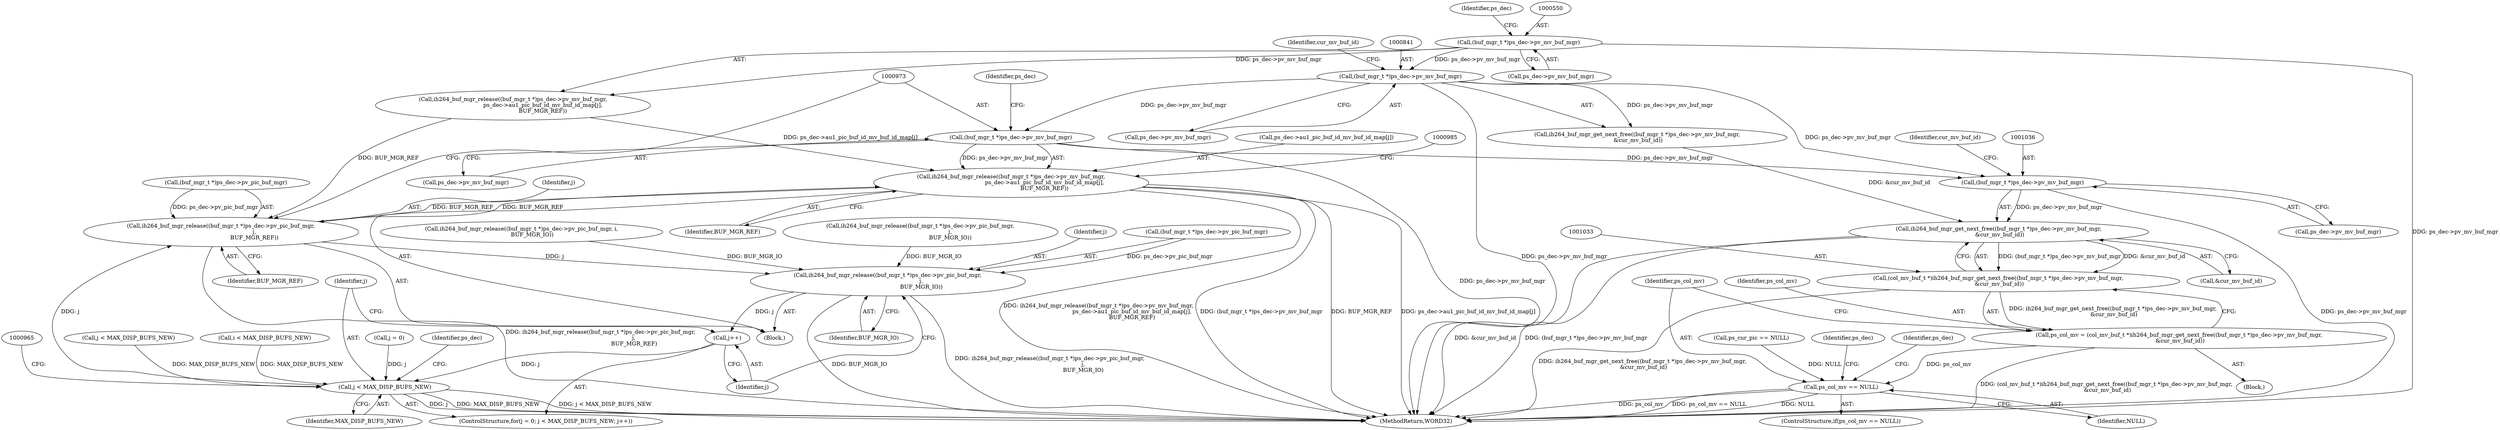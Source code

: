 digraph "0_Android_a78887bcffbc2995cf9ed72e0697acf560875e9e_3@pointer" {
"1000972" [label="(Call,(buf_mgr_t *)ps_dec->pv_mv_buf_mgr)"];
"1000840" [label="(Call,(buf_mgr_t *)ps_dec->pv_mv_buf_mgr)"];
"1000549" [label="(Call,(buf_mgr_t *)ps_dec->pv_mv_buf_mgr)"];
"1000971" [label="(Call,ih264_buf_mgr_release((buf_mgr_t *)ps_dec->pv_mv_buf_mgr,\n                                      ps_dec->au1_pic_buf_id_mv_buf_id_map[j],\n                                      BUF_MGR_REF))"];
"1000963" [label="(Call,ih264_buf_mgr_release((buf_mgr_t *)ps_dec->pv_pic_buf_mgr,\n                                      j,\n                                      BUF_MGR_REF))"];
"1000983" [label="(Call,ih264_buf_mgr_release((buf_mgr_t *)ps_dec->pv_pic_buf_mgr,\n                                      j,\n                                      BUF_MGR_IO))"];
"1000960" [label="(Call,j++)"];
"1000957" [label="(Call,j < MAX_DISP_BUFS_NEW)"];
"1001035" [label="(Call,(buf_mgr_t *)ps_dec->pv_mv_buf_mgr)"];
"1001034" [label="(Call,ih264_buf_mgr_get_next_free((buf_mgr_t *)ps_dec->pv_mv_buf_mgr,\n &cur_mv_buf_id))"];
"1001032" [label="(Call,(col_mv_buf_t *)ih264_buf_mgr_get_next_free((buf_mgr_t *)ps_dec->pv_mv_buf_mgr,\n &cur_mv_buf_id))"];
"1001030" [label="(Call,ps_col_mv = (col_mv_buf_t *)ih264_buf_mgr_get_next_free((buf_mgr_t *)ps_dec->pv_mv_buf_mgr,\n &cur_mv_buf_id))"];
"1001043" [label="(Call,ps_col_mv == NULL)"];
"1000762" [label="(Call,ih264_buf_mgr_release((buf_mgr_t *)ps_dec->pv_pic_buf_mgr, i,\n            BUF_MGR_IO))"];
"1000977" [label="(Call,ps_dec->au1_pic_buf_id_mv_buf_id_map[j])"];
"1001043" [label="(Call,ps_col_mv == NULL)"];
"1001035" [label="(Call,(buf_mgr_t *)ps_dec->pv_mv_buf_mgr)"];
"1000957" [label="(Call,j < MAX_DISP_BUFS_NEW)"];
"1001034" [label="(Call,ih264_buf_mgr_get_next_free((buf_mgr_t *)ps_dec->pv_mv_buf_mgr,\n &cur_mv_buf_id))"];
"1000549" [label="(Call,(buf_mgr_t *)ps_dec->pv_mv_buf_mgr)"];
"1001019" [label="(Call,ps_cur_pic == NULL)"];
"1000842" [label="(Call,ps_dec->pv_mv_buf_mgr)"];
"1001040" [label="(Call,&cur_mv_buf_id)"];
"1000990" [label="(Identifier,BUF_MGR_IO)"];
"1000534" [label="(Call,j < MAX_DISP_BUFS_NEW)"];
"1002052" [label="(MethodReturn,WORD32)"];
"1001049" [label="(Identifier,ps_dec)"];
"1001042" [label="(ControlStructure,if(ps_col_mv == NULL))"];
"1000747" [label="(Call,i < MAX_DISP_BUFS_NEW)"];
"1000960" [label="(Call,j++)"];
"1000953" [label="(ControlStructure,for(j = 0; j < MAX_DISP_BUFS_NEW; j++))"];
"1000962" [label="(Block,)"];
"1000961" [label="(Identifier,j)"];
"1000846" [label="(Identifier,cur_mv_buf_id)"];
"1000982" [label="(Identifier,BUF_MGR_REF)"];
"1000958" [label="(Identifier,j)"];
"1000954" [label="(Call,j = 0)"];
"1001045" [label="(Identifier,NULL)"];
"1001031" [label="(Identifier,ps_col_mv)"];
"1000979" [label="(Identifier,ps_dec)"];
"1000969" [label="(Identifier,j)"];
"1000993" [label="(Identifier,ps_dec)"];
"1001037" [label="(Call,ps_dec->pv_mv_buf_mgr)"];
"1000963" [label="(Call,ih264_buf_mgr_release((buf_mgr_t *)ps_dec->pv_pic_buf_mgr,\n                                      j,\n                                      BUF_MGR_REF))"];
"1001044" [label="(Identifier,ps_col_mv)"];
"1001041" [label="(Identifier,cur_mv_buf_id)"];
"1000556" [label="(Identifier,ps_dec)"];
"1000970" [label="(Identifier,BUF_MGR_REF)"];
"1000971" [label="(Call,ih264_buf_mgr_release((buf_mgr_t *)ps_dec->pv_mv_buf_mgr,\n                                      ps_dec->au1_pic_buf_id_mv_buf_id_map[j],\n                                      BUF_MGR_REF))"];
"1001030" [label="(Call,ps_col_mv = (col_mv_buf_t *)ih264_buf_mgr_get_next_free((buf_mgr_t *)ps_dec->pv_mv_buf_mgr,\n &cur_mv_buf_id))"];
"1000560" [label="(Call,ih264_buf_mgr_release((buf_mgr_t *)ps_dec->pv_pic_buf_mgr,\n                                  j,\n                                  BUF_MGR_IO))"];
"1000959" [label="(Identifier,MAX_DISP_BUFS_NEW)"];
"1000964" [label="(Call,(buf_mgr_t *)ps_dec->pv_pic_buf_mgr)"];
"1000983" [label="(Call,ih264_buf_mgr_release((buf_mgr_t *)ps_dec->pv_pic_buf_mgr,\n                                      j,\n                                      BUF_MGR_IO))"];
"1000974" [label="(Call,ps_dec->pv_mv_buf_mgr)"];
"1000989" [label="(Identifier,j)"];
"1001032" [label="(Call,(col_mv_buf_t *)ih264_buf_mgr_get_next_free((buf_mgr_t *)ps_dec->pv_mv_buf_mgr,\n &cur_mv_buf_id))"];
"1000551" [label="(Call,ps_dec->pv_mv_buf_mgr)"];
"1000949" [label="(Block,)"];
"1000548" [label="(Call,ih264_buf_mgr_release((buf_mgr_t *)ps_dec->pv_mv_buf_mgr,\n                                  ps_dec->au1_pic_buf_id_mv_buf_id_map[j],\n                                  BUF_MGR_REF))"];
"1000972" [label="(Call,(buf_mgr_t *)ps_dec->pv_mv_buf_mgr)"];
"1000984" [label="(Call,(buf_mgr_t *)ps_dec->pv_pic_buf_mgr)"];
"1001056" [label="(Identifier,ps_dec)"];
"1000839" [label="(Call,ih264_buf_mgr_get_next_free((buf_mgr_t *)ps_dec->pv_mv_buf_mgr,\n &cur_mv_buf_id))"];
"1000840" [label="(Call,(buf_mgr_t *)ps_dec->pv_mv_buf_mgr)"];
"1000972" -> "1000971"  [label="AST: "];
"1000972" -> "1000974"  [label="CFG: "];
"1000973" -> "1000972"  [label="AST: "];
"1000974" -> "1000972"  [label="AST: "];
"1000979" -> "1000972"  [label="CFG: "];
"1000972" -> "1002052"  [label="DDG: ps_dec->pv_mv_buf_mgr"];
"1000972" -> "1000971"  [label="DDG: ps_dec->pv_mv_buf_mgr"];
"1000840" -> "1000972"  [label="DDG: ps_dec->pv_mv_buf_mgr"];
"1000972" -> "1001035"  [label="DDG: ps_dec->pv_mv_buf_mgr"];
"1000840" -> "1000839"  [label="AST: "];
"1000840" -> "1000842"  [label="CFG: "];
"1000841" -> "1000840"  [label="AST: "];
"1000842" -> "1000840"  [label="AST: "];
"1000846" -> "1000840"  [label="CFG: "];
"1000840" -> "1002052"  [label="DDG: ps_dec->pv_mv_buf_mgr"];
"1000840" -> "1000839"  [label="DDG: ps_dec->pv_mv_buf_mgr"];
"1000549" -> "1000840"  [label="DDG: ps_dec->pv_mv_buf_mgr"];
"1000840" -> "1001035"  [label="DDG: ps_dec->pv_mv_buf_mgr"];
"1000549" -> "1000548"  [label="AST: "];
"1000549" -> "1000551"  [label="CFG: "];
"1000550" -> "1000549"  [label="AST: "];
"1000551" -> "1000549"  [label="AST: "];
"1000556" -> "1000549"  [label="CFG: "];
"1000549" -> "1002052"  [label="DDG: ps_dec->pv_mv_buf_mgr"];
"1000549" -> "1000548"  [label="DDG: ps_dec->pv_mv_buf_mgr"];
"1000971" -> "1000962"  [label="AST: "];
"1000971" -> "1000982"  [label="CFG: "];
"1000977" -> "1000971"  [label="AST: "];
"1000982" -> "1000971"  [label="AST: "];
"1000985" -> "1000971"  [label="CFG: "];
"1000971" -> "1002052"  [label="DDG: (buf_mgr_t *)ps_dec->pv_mv_buf_mgr"];
"1000971" -> "1002052"  [label="DDG: BUF_MGR_REF"];
"1000971" -> "1002052"  [label="DDG: ps_dec->au1_pic_buf_id_mv_buf_id_map[j]"];
"1000971" -> "1002052"  [label="DDG: ih264_buf_mgr_release((buf_mgr_t *)ps_dec->pv_mv_buf_mgr,\n                                      ps_dec->au1_pic_buf_id_mv_buf_id_map[j],\n                                      BUF_MGR_REF)"];
"1000971" -> "1000963"  [label="DDG: BUF_MGR_REF"];
"1000548" -> "1000971"  [label="DDG: ps_dec->au1_pic_buf_id_mv_buf_id_map[j]"];
"1000963" -> "1000971"  [label="DDG: BUF_MGR_REF"];
"1000963" -> "1000962"  [label="AST: "];
"1000963" -> "1000970"  [label="CFG: "];
"1000964" -> "1000963"  [label="AST: "];
"1000969" -> "1000963"  [label="AST: "];
"1000970" -> "1000963"  [label="AST: "];
"1000973" -> "1000963"  [label="CFG: "];
"1000963" -> "1002052"  [label="DDG: ih264_buf_mgr_release((buf_mgr_t *)ps_dec->pv_pic_buf_mgr,\n                                      j,\n                                      BUF_MGR_REF)"];
"1000964" -> "1000963"  [label="DDG: ps_dec->pv_pic_buf_mgr"];
"1000957" -> "1000963"  [label="DDG: j"];
"1000548" -> "1000963"  [label="DDG: BUF_MGR_REF"];
"1000963" -> "1000983"  [label="DDG: j"];
"1000983" -> "1000962"  [label="AST: "];
"1000983" -> "1000990"  [label="CFG: "];
"1000984" -> "1000983"  [label="AST: "];
"1000989" -> "1000983"  [label="AST: "];
"1000990" -> "1000983"  [label="AST: "];
"1000961" -> "1000983"  [label="CFG: "];
"1000983" -> "1002052"  [label="DDG: BUF_MGR_IO"];
"1000983" -> "1002052"  [label="DDG: ih264_buf_mgr_release((buf_mgr_t *)ps_dec->pv_pic_buf_mgr,\n                                      j,\n                                      BUF_MGR_IO)"];
"1000983" -> "1000960"  [label="DDG: j"];
"1000984" -> "1000983"  [label="DDG: ps_dec->pv_pic_buf_mgr"];
"1000762" -> "1000983"  [label="DDG: BUF_MGR_IO"];
"1000560" -> "1000983"  [label="DDG: BUF_MGR_IO"];
"1000960" -> "1000953"  [label="AST: "];
"1000960" -> "1000961"  [label="CFG: "];
"1000961" -> "1000960"  [label="AST: "];
"1000958" -> "1000960"  [label="CFG: "];
"1000960" -> "1000957"  [label="DDG: j"];
"1000957" -> "1000953"  [label="AST: "];
"1000957" -> "1000959"  [label="CFG: "];
"1000958" -> "1000957"  [label="AST: "];
"1000959" -> "1000957"  [label="AST: "];
"1000965" -> "1000957"  [label="CFG: "];
"1000993" -> "1000957"  [label="CFG: "];
"1000957" -> "1002052"  [label="DDG: j < MAX_DISP_BUFS_NEW"];
"1000957" -> "1002052"  [label="DDG: j"];
"1000957" -> "1002052"  [label="DDG: MAX_DISP_BUFS_NEW"];
"1000954" -> "1000957"  [label="DDG: j"];
"1000534" -> "1000957"  [label="DDG: MAX_DISP_BUFS_NEW"];
"1000747" -> "1000957"  [label="DDG: MAX_DISP_BUFS_NEW"];
"1001035" -> "1001034"  [label="AST: "];
"1001035" -> "1001037"  [label="CFG: "];
"1001036" -> "1001035"  [label="AST: "];
"1001037" -> "1001035"  [label="AST: "];
"1001041" -> "1001035"  [label="CFG: "];
"1001035" -> "1002052"  [label="DDG: ps_dec->pv_mv_buf_mgr"];
"1001035" -> "1001034"  [label="DDG: ps_dec->pv_mv_buf_mgr"];
"1001034" -> "1001032"  [label="AST: "];
"1001034" -> "1001040"  [label="CFG: "];
"1001040" -> "1001034"  [label="AST: "];
"1001032" -> "1001034"  [label="CFG: "];
"1001034" -> "1002052"  [label="DDG: &cur_mv_buf_id"];
"1001034" -> "1002052"  [label="DDG: (buf_mgr_t *)ps_dec->pv_mv_buf_mgr"];
"1001034" -> "1001032"  [label="DDG: (buf_mgr_t *)ps_dec->pv_mv_buf_mgr"];
"1001034" -> "1001032"  [label="DDG: &cur_mv_buf_id"];
"1000839" -> "1001034"  [label="DDG: &cur_mv_buf_id"];
"1001032" -> "1001030"  [label="AST: "];
"1001033" -> "1001032"  [label="AST: "];
"1001030" -> "1001032"  [label="CFG: "];
"1001032" -> "1002052"  [label="DDG: ih264_buf_mgr_get_next_free((buf_mgr_t *)ps_dec->pv_mv_buf_mgr,\n &cur_mv_buf_id)"];
"1001032" -> "1001030"  [label="DDG: ih264_buf_mgr_get_next_free((buf_mgr_t *)ps_dec->pv_mv_buf_mgr,\n &cur_mv_buf_id)"];
"1001030" -> "1000949"  [label="AST: "];
"1001031" -> "1001030"  [label="AST: "];
"1001044" -> "1001030"  [label="CFG: "];
"1001030" -> "1002052"  [label="DDG: (col_mv_buf_t *)ih264_buf_mgr_get_next_free((buf_mgr_t *)ps_dec->pv_mv_buf_mgr,\n &cur_mv_buf_id)"];
"1001030" -> "1001043"  [label="DDG: ps_col_mv"];
"1001043" -> "1001042"  [label="AST: "];
"1001043" -> "1001045"  [label="CFG: "];
"1001044" -> "1001043"  [label="AST: "];
"1001045" -> "1001043"  [label="AST: "];
"1001049" -> "1001043"  [label="CFG: "];
"1001056" -> "1001043"  [label="CFG: "];
"1001043" -> "1002052"  [label="DDG: NULL"];
"1001043" -> "1002052"  [label="DDG: ps_col_mv"];
"1001043" -> "1002052"  [label="DDG: ps_col_mv == NULL"];
"1001019" -> "1001043"  [label="DDG: NULL"];
}
